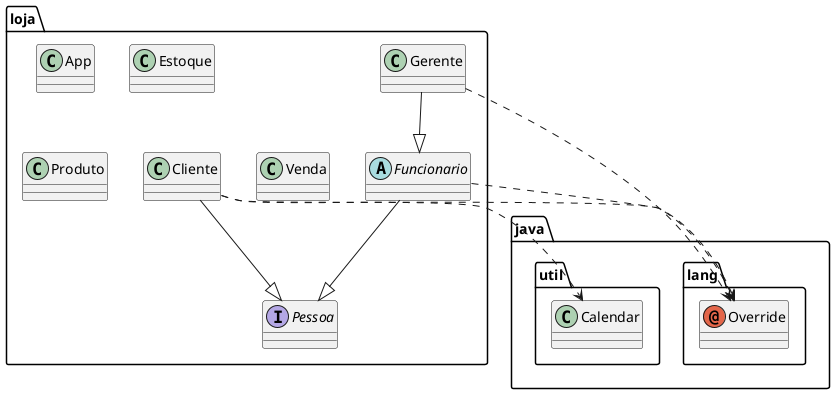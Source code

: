 @startuml
abstract class loja.Funcionario
annotation java.lang.Override
class java.util.Calendar
class loja.App
class loja.Cliente
class loja.Estoque
class loja.Gerente
class loja.Produto
class loja.Venda
interface loja.Pessoa
loja.Funcionario ..> java.lang.Override
loja.Funcionario --|> loja.Pessoa
loja.Cliente ..> java.lang.Override
loja.Cliente ..> java.util.Calendar
loja.Cliente --|> loja.Pessoa
loja.Gerente --|> loja.Funcionario
loja.Gerente ..> java.lang.Override
@enduml